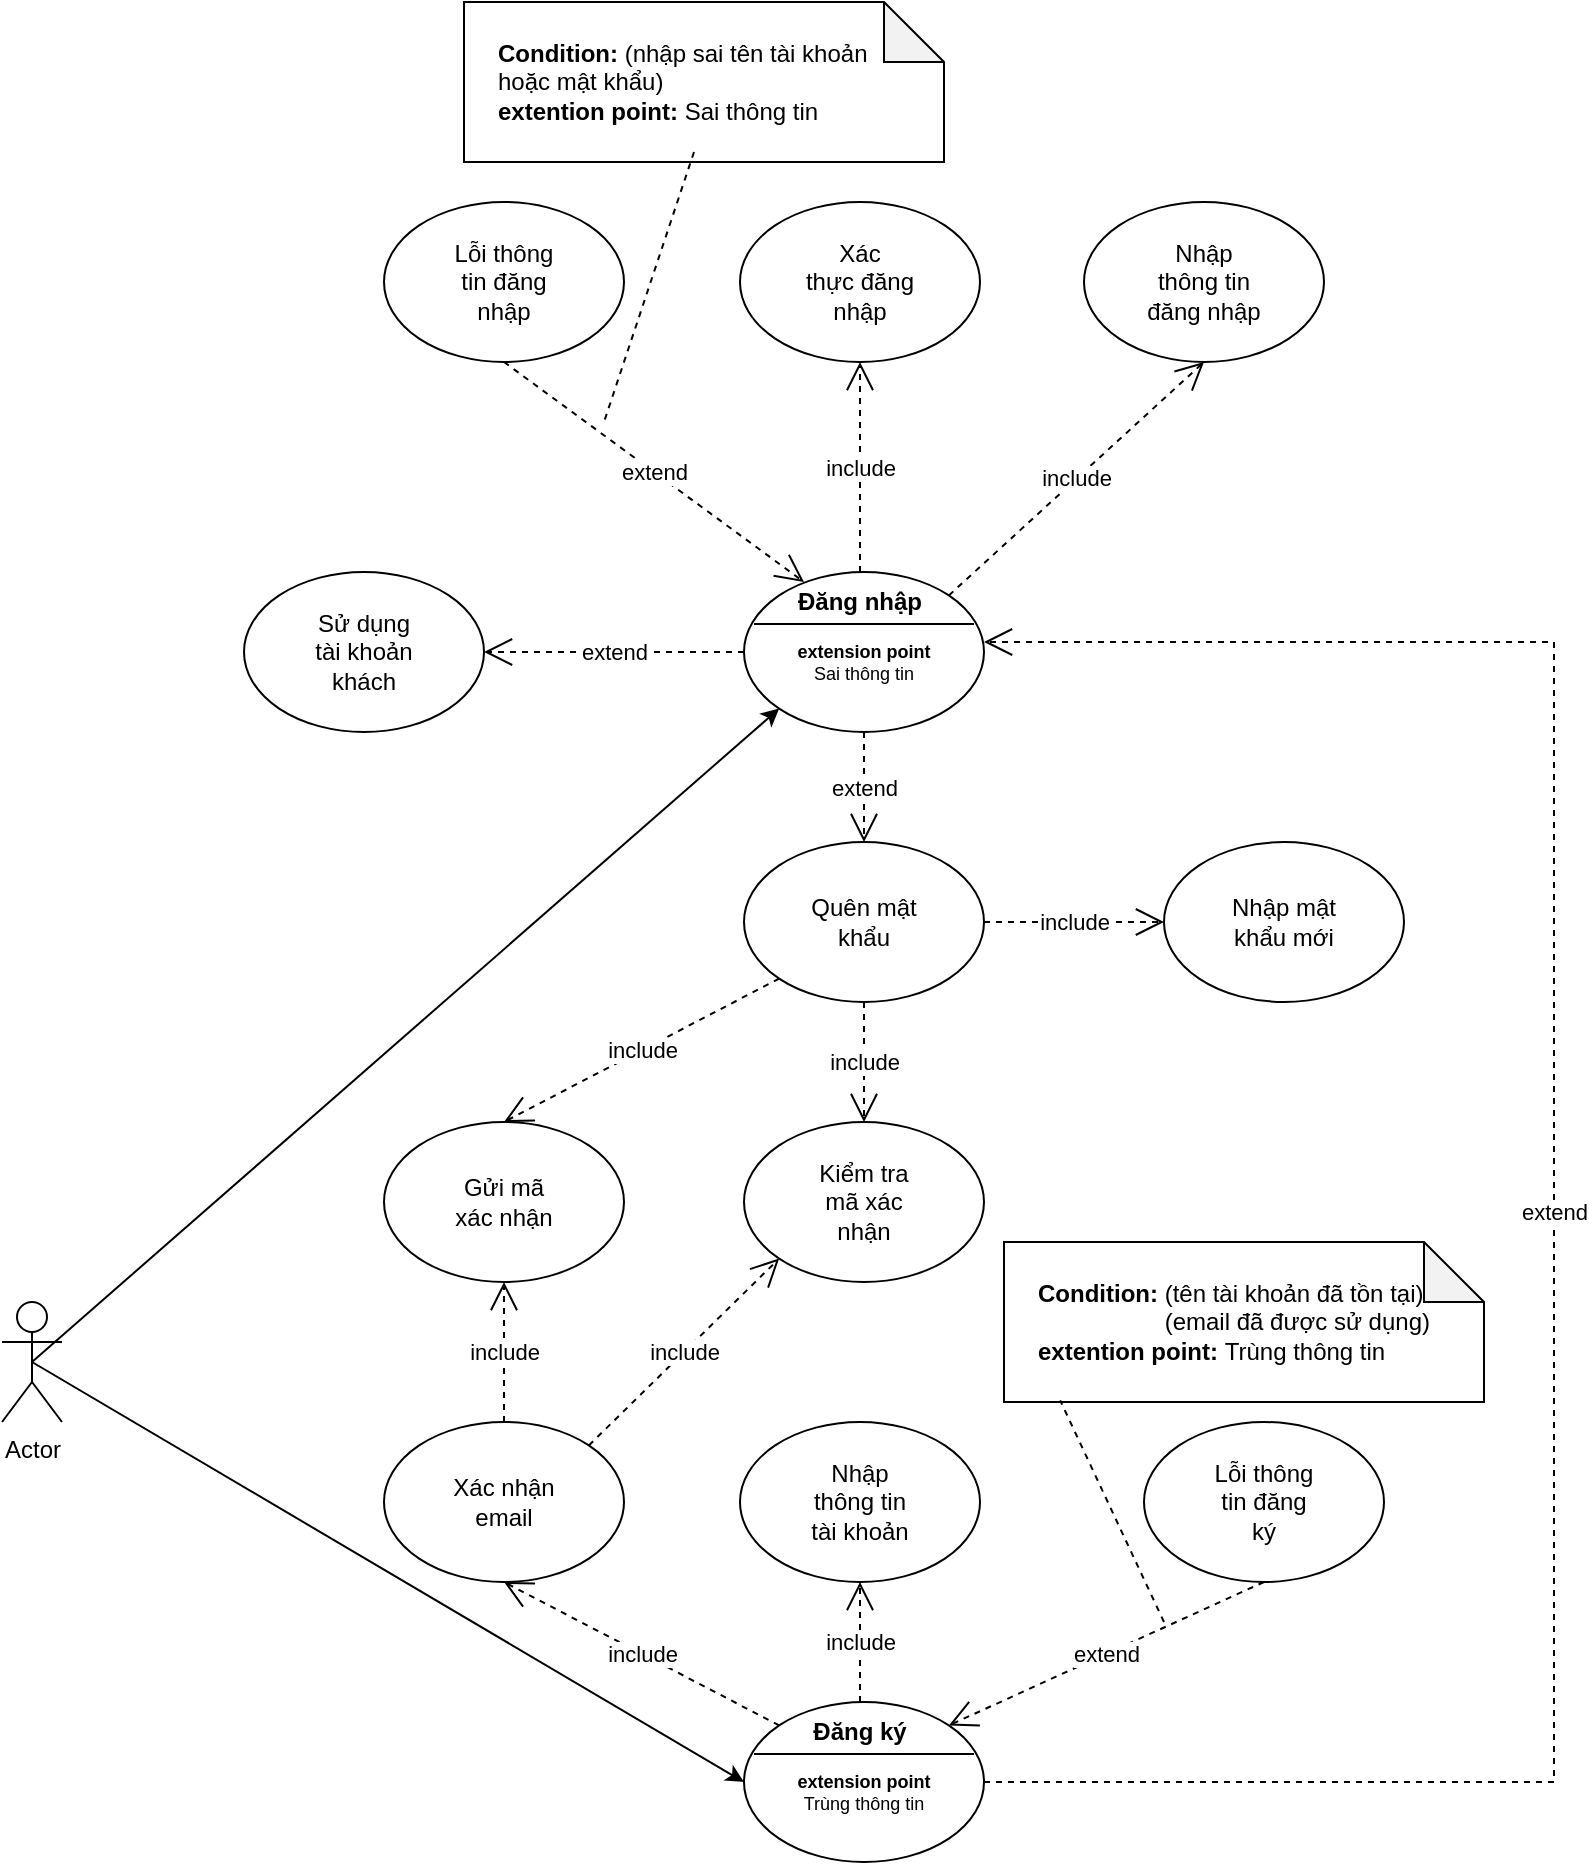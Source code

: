 <mxfile version="24.0.4" type="device">
  <diagram name="Trang-1" id="Geb08K9WQrq2JHv653Bv">
    <mxGraphModel dx="1486" dy="1935" grid="1" gridSize="10" guides="1" tooltips="1" connect="1" arrows="1" fold="1" page="1" pageScale="1" pageWidth="827" pageHeight="1169" math="0" shadow="0">
      <root>
        <mxCell id="0" />
        <mxCell id="1" parent="0" />
        <mxCell id="XCLRkrME4l6runupmqef-1" value="" style="ellipse;whiteSpace=wrap;html=1;" vertex="1" parent="1">
          <mxGeometry x="381" y="-785" width="120" height="80" as="geometry" />
        </mxCell>
        <mxCell id="XCLRkrME4l6runupmqef-2" value="Actor" style="shape=umlActor;verticalLabelPosition=bottom;verticalAlign=top;html=1;outlineConnect=0;" vertex="1" parent="1">
          <mxGeometry x="10" y="-420" width="30" height="60" as="geometry" />
        </mxCell>
        <mxCell id="XCLRkrME4l6runupmqef-3" value="Đăng nhập" style="text;html=1;align=center;verticalAlign=middle;whiteSpace=wrap;rounded=0;fontStyle=1" vertex="1" parent="1">
          <mxGeometry x="407" y="-785" width="64" height="30" as="geometry" />
        </mxCell>
        <mxCell id="XCLRkrME4l6runupmqef-6" value="" style="ellipse;whiteSpace=wrap;html=1;" vertex="1" parent="1">
          <mxGeometry x="381" y="-650" width="120" height="80" as="geometry" />
        </mxCell>
        <mxCell id="XCLRkrME4l6runupmqef-7" value="Quên mật khẩu" style="text;html=1;align=center;verticalAlign=middle;whiteSpace=wrap;rounded=0;" vertex="1" parent="1">
          <mxGeometry x="411" y="-625" width="60" height="30" as="geometry" />
        </mxCell>
        <mxCell id="XCLRkrME4l6runupmqef-8" value="" style="endArrow=classic;html=1;rounded=0;exitX=0.5;exitY=0.5;exitDx=0;exitDy=0;exitPerimeter=0;entryX=0;entryY=1;entryDx=0;entryDy=0;" edge="1" parent="1" source="XCLRkrME4l6runupmqef-2" target="XCLRkrME4l6runupmqef-1">
          <mxGeometry width="50" height="50" relative="1" as="geometry">
            <mxPoint x="531" y="-555" as="sourcePoint" />
            <mxPoint x="581" y="-605" as="targetPoint" />
          </mxGeometry>
        </mxCell>
        <mxCell id="XCLRkrME4l6runupmqef-9" value="" style="ellipse;whiteSpace=wrap;html=1;" vertex="1" parent="1">
          <mxGeometry x="379" y="-970" width="120" height="80" as="geometry" />
        </mxCell>
        <mxCell id="XCLRkrME4l6runupmqef-10" value="Xác thực&amp;nbsp;đăng nhập" style="text;html=1;align=center;verticalAlign=middle;whiteSpace=wrap;rounded=0;" vertex="1" parent="1">
          <mxGeometry x="409" y="-945" width="60" height="30" as="geometry" />
        </mxCell>
        <mxCell id="XCLRkrME4l6runupmqef-12" value="include" style="endArrow=open;endSize=12;dashed=1;html=1;rounded=0;entryX=0.5;entryY=1;entryDx=0;entryDy=0;exitX=0.5;exitY=0;exitDx=0;exitDy=0;" edge="1" parent="1" source="XCLRkrME4l6runupmqef-3" target="XCLRkrME4l6runupmqef-9">
          <mxGeometry width="160" relative="1" as="geometry">
            <mxPoint x="441" y="-790" as="sourcePoint" />
            <mxPoint x="431.0" y="-939" as="targetPoint" />
          </mxGeometry>
        </mxCell>
        <mxCell id="XCLRkrME4l6runupmqef-15" value="" style="ellipse;whiteSpace=wrap;html=1;" vertex="1" parent="1">
          <mxGeometry x="201" y="-970" width="120" height="80" as="geometry" />
        </mxCell>
        <mxCell id="XCLRkrME4l6runupmqef-16" value="Lỗi thông tin&amp;nbsp;đăng nhập" style="text;html=1;align=center;verticalAlign=middle;whiteSpace=wrap;rounded=0;" vertex="1" parent="1">
          <mxGeometry x="231" y="-945" width="60" height="30" as="geometry" />
        </mxCell>
        <mxCell id="XCLRkrME4l6runupmqef-17" value="extend" style="endArrow=open;endSize=12;dashed=1;html=1;rounded=0;exitX=0.5;exitY=1;exitDx=0;exitDy=0;" edge="1" parent="1" source="XCLRkrME4l6runupmqef-15">
          <mxGeometry width="160" relative="1" as="geometry">
            <mxPoint x="511" y="-735" as="sourcePoint" />
            <mxPoint x="411" y="-780" as="targetPoint" />
          </mxGeometry>
        </mxCell>
        <mxCell id="XCLRkrME4l6runupmqef-18" value="extend" style="endArrow=open;endSize=12;dashed=1;html=1;rounded=0;exitX=0.5;exitY=1;exitDx=0;exitDy=0;entryX=0.5;entryY=0;entryDx=0;entryDy=0;" edge="1" parent="1" source="XCLRkrME4l6runupmqef-1" target="XCLRkrME4l6runupmqef-6">
          <mxGeometry width="160" relative="1" as="geometry">
            <mxPoint x="559" y="-793" as="sourcePoint" />
            <mxPoint x="411" y="-875" as="targetPoint" />
          </mxGeometry>
        </mxCell>
        <mxCell id="XCLRkrME4l6runupmqef-20" value="" style="ellipse;whiteSpace=wrap;html=1;" vertex="1" parent="1">
          <mxGeometry x="201" y="-510" width="120" height="80" as="geometry" />
        </mxCell>
        <mxCell id="XCLRkrME4l6runupmqef-21" value="Gửi mã xác nhận" style="text;html=1;align=center;verticalAlign=middle;whiteSpace=wrap;rounded=0;" vertex="1" parent="1">
          <mxGeometry x="231" y="-485" width="60" height="30" as="geometry" />
        </mxCell>
        <mxCell id="XCLRkrME4l6runupmqef-22" value="" style="ellipse;whiteSpace=wrap;html=1;" vertex="1" parent="1">
          <mxGeometry x="381" y="-510" width="120" height="80" as="geometry" />
        </mxCell>
        <mxCell id="XCLRkrME4l6runupmqef-23" value="Kiểm tra mã xác nhận" style="text;html=1;align=center;verticalAlign=middle;whiteSpace=wrap;rounded=0;" vertex="1" parent="1">
          <mxGeometry x="411" y="-485" width="60" height="30" as="geometry" />
        </mxCell>
        <mxCell id="XCLRkrME4l6runupmqef-24" value="include" style="endArrow=open;endSize=12;dashed=1;html=1;rounded=0;exitX=0;exitY=1;exitDx=0;exitDy=0;entryX=0.5;entryY=0;entryDx=0;entryDy=0;" edge="1" parent="1" source="XCLRkrME4l6runupmqef-6" target="XCLRkrME4l6runupmqef-20">
          <mxGeometry width="160" relative="1" as="geometry">
            <mxPoint x="531" y="-925" as="sourcePoint" />
            <mxPoint x="661" y="-925" as="targetPoint" />
          </mxGeometry>
        </mxCell>
        <mxCell id="XCLRkrME4l6runupmqef-25" value="include" style="endArrow=open;endSize=12;dashed=1;html=1;rounded=0;exitX=0.5;exitY=1;exitDx=0;exitDy=0;entryX=0.5;entryY=0;entryDx=0;entryDy=0;" edge="1" parent="1" source="XCLRkrME4l6runupmqef-6" target="XCLRkrME4l6runupmqef-22">
          <mxGeometry width="160" relative="1" as="geometry">
            <mxPoint x="531" y="-885" as="sourcePoint" />
            <mxPoint x="661" y="-885" as="targetPoint" />
          </mxGeometry>
        </mxCell>
        <mxCell id="XCLRkrME4l6runupmqef-26" value="" style="ellipse;whiteSpace=wrap;html=1;" vertex="1" parent="1">
          <mxGeometry x="591" y="-650" width="120" height="80" as="geometry" />
        </mxCell>
        <mxCell id="XCLRkrME4l6runupmqef-27" value="Nhập mật khẩu mới" style="text;html=1;align=center;verticalAlign=middle;whiteSpace=wrap;rounded=0;" vertex="1" parent="1">
          <mxGeometry x="621" y="-625" width="60" height="30" as="geometry" />
        </mxCell>
        <mxCell id="XCLRkrME4l6runupmqef-29" value="include" style="endArrow=open;endSize=12;dashed=1;html=1;rounded=0;exitX=1;exitY=0.5;exitDx=0;exitDy=0;entryX=0;entryY=0.5;entryDx=0;entryDy=0;" edge="1" parent="1" source="XCLRkrME4l6runupmqef-6" target="XCLRkrME4l6runupmqef-26">
          <mxGeometry width="160" relative="1" as="geometry">
            <mxPoint x="409" y="-933" as="sourcePoint" />
            <mxPoint x="471" y="-510" as="targetPoint" />
          </mxGeometry>
        </mxCell>
        <mxCell id="XCLRkrME4l6runupmqef-34" value="extend" style="endArrow=open;endSize=12;dashed=1;html=1;rounded=0;entryX=1;entryY=0.5;entryDx=0;entryDy=0;" edge="1" parent="1" target="XCLRkrME4l6runupmqef-35">
          <mxGeometry width="160" relative="1" as="geometry">
            <mxPoint x="381" y="-745" as="sourcePoint" />
            <mxPoint x="321" y="-810" as="targetPoint" />
          </mxGeometry>
        </mxCell>
        <mxCell id="XCLRkrME4l6runupmqef-35" value="" style="ellipse;whiteSpace=wrap;html=1;" vertex="1" parent="1">
          <mxGeometry x="131" y="-785" width="120" height="80" as="geometry" />
        </mxCell>
        <mxCell id="XCLRkrME4l6runupmqef-36" value="Sử dụng tài khoản khách" style="text;html=1;align=center;verticalAlign=middle;whiteSpace=wrap;rounded=0;" vertex="1" parent="1">
          <mxGeometry x="161" y="-760" width="60" height="30" as="geometry" />
        </mxCell>
        <mxCell id="XCLRkrME4l6runupmqef-41" value="" style="ellipse;whiteSpace=wrap;html=1;" vertex="1" parent="1">
          <mxGeometry x="551" y="-970" width="120" height="80" as="geometry" />
        </mxCell>
        <mxCell id="XCLRkrME4l6runupmqef-42" value="Nhập thông tin đăng nhập" style="text;html=1;align=center;verticalAlign=middle;whiteSpace=wrap;rounded=0;" vertex="1" parent="1">
          <mxGeometry x="581" y="-945" width="60" height="30" as="geometry" />
        </mxCell>
        <mxCell id="XCLRkrME4l6runupmqef-44" value="include" style="endArrow=open;endSize=12;dashed=1;html=1;rounded=0;exitX=1;exitY=0;exitDx=0;exitDy=0;entryX=0.5;entryY=1;entryDx=0;entryDy=0;" edge="1" parent="1" source="XCLRkrME4l6runupmqef-1" target="XCLRkrME4l6runupmqef-41">
          <mxGeometry width="160" relative="1" as="geometry">
            <mxPoint x="491" y="-835" as="sourcePoint" />
            <mxPoint x="621" y="-835" as="targetPoint" />
          </mxGeometry>
        </mxCell>
        <mxCell id="XCLRkrME4l6runupmqef-52" value="" style="ellipse;whiteSpace=wrap;html=1;" vertex="1" parent="1">
          <mxGeometry x="581" y="-360" width="120" height="80" as="geometry" />
        </mxCell>
        <mxCell id="XCLRkrME4l6runupmqef-53" value="Lỗi thông tin&amp;nbsp;đăng ký" style="text;html=1;align=center;verticalAlign=middle;whiteSpace=wrap;rounded=0;" vertex="1" parent="1">
          <mxGeometry x="611" y="-335" width="60" height="30" as="geometry" />
        </mxCell>
        <mxCell id="XCLRkrME4l6runupmqef-54" value="" style="ellipse;whiteSpace=wrap;html=1;" vertex="1" parent="1">
          <mxGeometry x="379" y="-360" width="120" height="80" as="geometry" />
        </mxCell>
        <mxCell id="XCLRkrME4l6runupmqef-55" value="Nhập thông tin tài khoản" style="text;html=1;align=center;verticalAlign=middle;whiteSpace=wrap;rounded=0;" vertex="1" parent="1">
          <mxGeometry x="409" y="-335" width="60" height="30" as="geometry" />
        </mxCell>
        <mxCell id="XCLRkrME4l6runupmqef-56" value="" style="ellipse;whiteSpace=wrap;html=1;" vertex="1" parent="1">
          <mxGeometry x="201" y="-360" width="120" height="80" as="geometry" />
        </mxCell>
        <mxCell id="XCLRkrME4l6runupmqef-57" value="Xác nhận email" style="text;html=1;align=center;verticalAlign=middle;whiteSpace=wrap;rounded=0;" vertex="1" parent="1">
          <mxGeometry x="231" y="-335" width="60" height="30" as="geometry" />
        </mxCell>
        <mxCell id="XCLRkrME4l6runupmqef-61" value="" style="line;strokeWidth=1;fillColor=none;align=left;verticalAlign=middle;spacingTop=-1;spacingLeft=3;spacingRight=3;rotatable=0;labelPosition=right;points=[];portConstraint=eastwest;strokeColor=inherit;" vertex="1" parent="1">
          <mxGeometry x="386" y="-763" width="110" height="8" as="geometry" />
        </mxCell>
        <mxCell id="XCLRkrME4l6runupmqef-62" value="extension point&lt;div&gt;&lt;span style=&quot;font-weight: normal;&quot;&gt;Sai thông tin&lt;/span&gt;&lt;/div&gt;" style="text;html=1;align=center;verticalAlign=middle;whiteSpace=wrap;rounded=0;fontStyle=1;fontSize=9;" vertex="1" parent="1">
          <mxGeometry x="391" y="-760" width="100" height="40" as="geometry" />
        </mxCell>
        <mxCell id="XCLRkrME4l6runupmqef-64" value="" style="shape=note;whiteSpace=wrap;html=1;backgroundOutline=1;darkOpacity=0.05;" vertex="1" parent="1">
          <mxGeometry x="241" y="-1070" width="240" height="80" as="geometry" />
        </mxCell>
        <mxCell id="XCLRkrME4l6runupmqef-67" value="&lt;b&gt;Condition:&lt;/b&gt; (nhập sai tên tài khoản hoặc mật khẩu)&lt;div&gt;&lt;b&gt;extention point:&lt;/b&gt; Sai thông tin&lt;br&gt;&lt;/div&gt;" style="text;html=1;align=left;verticalAlign=middle;whiteSpace=wrap;rounded=0;" vertex="1" parent="1">
          <mxGeometry x="256" y="-1065" width="200" height="70" as="geometry" />
        </mxCell>
        <mxCell id="XCLRkrME4l6runupmqef-69" value="" style="endArrow=none;dashed=1;html=1;rounded=0;exitX=0.5;exitY=1;exitDx=0;exitDy=0;" edge="1" parent="1" source="XCLRkrME4l6runupmqef-67">
          <mxGeometry width="50" height="50" relative="1" as="geometry">
            <mxPoint x="106" y="-880" as="sourcePoint" />
            <mxPoint x="311" y="-860" as="targetPoint" />
          </mxGeometry>
        </mxCell>
        <mxCell id="XCLRkrME4l6runupmqef-73" value="include" style="endArrow=open;endSize=12;dashed=1;html=1;rounded=0;entryX=0.5;entryY=1;entryDx=0;entryDy=0;exitX=0.5;exitY=0;exitDx=0;exitDy=0;" edge="1" parent="1" source="XCLRkrME4l6runupmqef-56" target="XCLRkrME4l6runupmqef-20">
          <mxGeometry width="160" relative="1" as="geometry">
            <mxPoint x="261" y="-370" as="sourcePoint" />
            <mxPoint x="321" y="-348" as="targetPoint" />
          </mxGeometry>
        </mxCell>
        <mxCell id="XCLRkrME4l6runupmqef-74" value="include" style="endArrow=open;endSize=12;dashed=1;html=1;rounded=0;entryX=0;entryY=1;entryDx=0;entryDy=0;exitX=1;exitY=0;exitDx=0;exitDy=0;" edge="1" parent="1" source="XCLRkrME4l6runupmqef-56" target="XCLRkrME4l6runupmqef-22">
          <mxGeometry width="160" relative="1" as="geometry">
            <mxPoint x="320" y="-360" as="sourcePoint" />
            <mxPoint x="320" y="-430" as="targetPoint" />
          </mxGeometry>
        </mxCell>
        <mxCell id="XCLRkrME4l6runupmqef-75" value="include" style="endArrow=open;endSize=12;dashed=1;html=1;rounded=0;entryX=0.5;entryY=1;entryDx=0;entryDy=0;exitX=0;exitY=0;exitDx=0;exitDy=0;" edge="1" parent="1" source="XCLRkrME4l6runupmqef-78" target="XCLRkrME4l6runupmqef-56">
          <mxGeometry width="160" relative="1" as="geometry">
            <mxPoint x="311" y="-185" as="sourcePoint" />
            <mxPoint x="311" y="-255" as="targetPoint" />
          </mxGeometry>
        </mxCell>
        <mxCell id="XCLRkrME4l6runupmqef-76" value="include" style="endArrow=open;endSize=12;dashed=1;html=1;rounded=0;entryX=0.5;entryY=1;entryDx=0;entryDy=0;exitX=0.5;exitY=0;exitDx=0;exitDy=0;" edge="1" parent="1" source="XCLRkrME4l6runupmqef-79" target="XCLRkrME4l6runupmqef-54">
          <mxGeometry width="160" relative="1" as="geometry">
            <mxPoint x="521" y="-210" as="sourcePoint" />
            <mxPoint x="521" y="-280" as="targetPoint" />
          </mxGeometry>
        </mxCell>
        <mxCell id="XCLRkrME4l6runupmqef-77" value="extend" style="endArrow=open;endSize=12;dashed=1;html=1;rounded=0;entryX=1;entryY=0;entryDx=0;entryDy=0;exitX=0.5;exitY=1;exitDx=0;exitDy=0;" edge="1" parent="1" source="XCLRkrME4l6runupmqef-52" target="XCLRkrME4l6runupmqef-78">
          <mxGeometry width="160" relative="1" as="geometry">
            <mxPoint x="651" y="-170" as="sourcePoint" />
            <mxPoint x="651" y="-240" as="targetPoint" />
          </mxGeometry>
        </mxCell>
        <mxCell id="XCLRkrME4l6runupmqef-78" value="" style="ellipse;whiteSpace=wrap;html=1;" vertex="1" parent="1">
          <mxGeometry x="381" y="-220" width="120" height="80" as="geometry" />
        </mxCell>
        <mxCell id="XCLRkrME4l6runupmqef-79" value="Đăng ký" style="text;html=1;align=center;verticalAlign=middle;whiteSpace=wrap;rounded=0;fontStyle=1" vertex="1" parent="1">
          <mxGeometry x="407" y="-220" width="64" height="30" as="geometry" />
        </mxCell>
        <mxCell id="XCLRkrME4l6runupmqef-80" value="" style="line;strokeWidth=1;fillColor=none;align=left;verticalAlign=middle;spacingTop=-1;spacingLeft=3;spacingRight=3;rotatable=0;labelPosition=right;points=[];portConstraint=eastwest;strokeColor=inherit;" vertex="1" parent="1">
          <mxGeometry x="386" y="-198" width="110" height="8" as="geometry" />
        </mxCell>
        <mxCell id="XCLRkrME4l6runupmqef-81" value="extension point&lt;div&gt;&lt;span style=&quot;font-weight: normal;&quot;&gt;Tr&lt;/span&gt;&lt;span style=&quot;background-color: initial; font-weight: 400;&quot;&gt;ùng&lt;/span&gt;&lt;span style=&quot;font-weight: normal; background-color: initial;&quot;&gt;&amp;nbsp;thông tin&lt;/span&gt;&lt;/div&gt;" style="text;html=1;align=center;verticalAlign=middle;whiteSpace=wrap;rounded=0;fontStyle=1;fontSize=9;" vertex="1" parent="1">
          <mxGeometry x="391" y="-195" width="100" height="40" as="geometry" />
        </mxCell>
        <mxCell id="XCLRkrME4l6runupmqef-82" value="" style="endArrow=classic;html=1;rounded=0;exitX=0.5;exitY=0.5;exitDx=0;exitDy=0;exitPerimeter=0;entryX=0;entryY=0.5;entryDx=0;entryDy=0;" edge="1" parent="1" source="XCLRkrME4l6runupmqef-2" target="XCLRkrME4l6runupmqef-78">
          <mxGeometry width="50" height="50" relative="1" as="geometry">
            <mxPoint x="-44" y="-190" as="sourcePoint" />
            <mxPoint x="271" y="-180.743" as="targetPoint" />
          </mxGeometry>
        </mxCell>
        <mxCell id="XCLRkrME4l6runupmqef-83" value="" style="shape=note;whiteSpace=wrap;html=1;backgroundOutline=1;darkOpacity=0.05;" vertex="1" parent="1">
          <mxGeometry x="511" y="-450" width="240" height="80" as="geometry" />
        </mxCell>
        <mxCell id="XCLRkrME4l6runupmqef-84" value="&lt;b&gt;Condition:&lt;/b&gt; (tên tài khoản đã tồn tại)&lt;div&gt;&lt;span style=&quot;white-space: pre;&quot;&gt;&#x9;&lt;/span&gt;&lt;span style=&quot;white-space: pre;&quot;&gt;&#x9;&lt;/span&gt;&amp;nbsp; &amp;nbsp;(email&amp;nbsp;đã&amp;nbsp;được sử dụng)&lt;br&gt;&lt;div&gt;&lt;b&gt;extention point:&lt;/b&gt;&amp;nbsp;Trùng thông tin&lt;br&gt;&lt;/div&gt;&lt;/div&gt;" style="text;html=1;align=left;verticalAlign=middle;whiteSpace=wrap;rounded=0;" vertex="1" parent="1">
          <mxGeometry x="526" y="-445" width="200" height="70" as="geometry" />
        </mxCell>
        <mxCell id="XCLRkrME4l6runupmqef-85" value="" style="endArrow=none;dashed=1;html=1;rounded=0;fontFamily=Helvetica;fontSize=12;fontColor=default;entryX=0.117;entryY=0.99;entryDx=0;entryDy=0;entryPerimeter=0;" edge="1" parent="1" target="XCLRkrME4l6runupmqef-83">
          <mxGeometry width="50" height="50" relative="1" as="geometry">
            <mxPoint x="591" y="-260" as="sourcePoint" />
            <mxPoint x="791" y="-190" as="targetPoint" />
          </mxGeometry>
        </mxCell>
        <mxCell id="XCLRkrME4l6runupmqef-86" value="extend" style="endArrow=open;endSize=12;dashed=1;html=1;rounded=0;edgeStyle=orthogonalEdgeStyle;strokeColor=default;" edge="1" parent="1">
          <mxGeometry width="160" relative="1" as="geometry">
            <mxPoint x="501" y="-180" as="sourcePoint" />
            <mxPoint x="501" y="-750" as="targetPoint" />
            <Array as="points">
              <mxPoint x="786" y="-180" />
              <mxPoint x="786" y="-750" />
            </Array>
          </mxGeometry>
        </mxCell>
      </root>
    </mxGraphModel>
  </diagram>
</mxfile>
